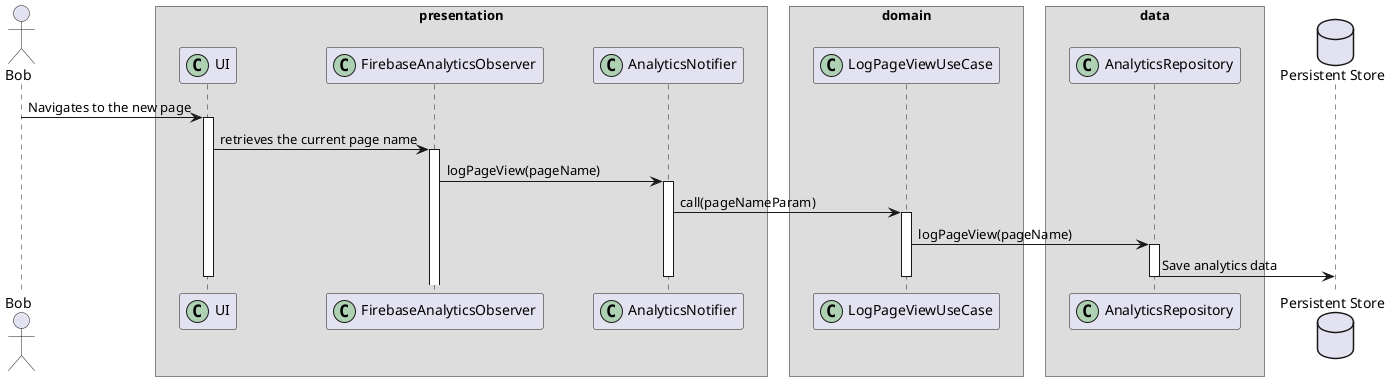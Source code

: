 @startuml web_layers_sequence_diagram
    skinparam ParticipantPadding 20
    skinparam BoxPadding 10

    actor Bob

    box "presentation"
        participant UI << (C,#ADD1B2) >>
        participant FirebaseAnalyticsObserver << (C,#ADD1B2) >>
        participant AnalyticsNotifier << (C,#ADD1B2) >>
    end box

    box "domain"
        participant LogPageViewUseCase << (C,#ADD1B2) >>
    end box

    box "data"
        participant AnalyticsRepository << (C,#ADD1B2) >>
    end box

    database "Persistent Store" as PS

    Bob -> UI : Navigates to the new page
    activate UI

    UI -> FirebaseAnalyticsObserver : retrieves the current page name
    activate FirebaseAnalyticsObserver

    FirebaseAnalyticsObserver -> AnalyticsNotifier : logPageView(pageName)
    activate AnalyticsNotifier

    AnalyticsNotifier -> LogPageViewUseCase : call(pageNameParam)
    activate LogPageViewUseCase

    LogPageViewUseCase -> AnalyticsRepository : logPageView(pageName)
    activate AnalyticsRepository

    AnalyticsRepository -> PS : Save analytics data

    deactivate UI
    deactivate AnalyticsRepository
    deactivate LogPageViewUseCase
    deactivate AnalyticsNotifier
@enduml
